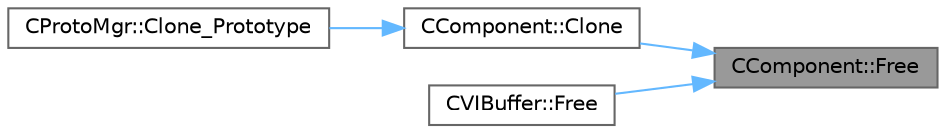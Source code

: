 digraph "CComponent::Free"
{
 // LATEX_PDF_SIZE
  bgcolor="transparent";
  edge [fontname=Helvetica,fontsize=10,labelfontname=Helvetica,labelfontsize=10];
  node [fontname=Helvetica,fontsize=10,shape=box,height=0.2,width=0.4];
  rankdir="RL";
  Node1 [id="Node000001",label="CComponent::Free",height=0.2,width=0.4,color="gray40", fillcolor="grey60", style="filled", fontcolor="black",tooltip=" "];
  Node1 -> Node2 [id="edge4_Node000001_Node000002",dir="back",color="steelblue1",style="solid",tooltip=" "];
  Node2 [id="Node000002",label="CComponent::Clone",height=0.2,width=0.4,color="grey40", fillcolor="white", style="filled",URL="$class_c_component.html#aa999b573db0494f2772e1ef75a45e5a1",tooltip=" "];
  Node2 -> Node3 [id="edge5_Node000002_Node000003",dir="back",color="steelblue1",style="solid",tooltip=" "];
  Node3 [id="Node000003",label="CProtoMgr::Clone_Prototype",height=0.2,width=0.4,color="grey40", fillcolor="white", style="filled",URL="$class_c_proto_mgr.html#a20b1853184d2c0b02277f62e0f53a09a",tooltip=" "];
  Node1 -> Node4 [id="edge6_Node000001_Node000004",dir="back",color="steelblue1",style="solid",tooltip=" "];
  Node4 [id="Node000004",label="CVIBuffer::Free",height=0.2,width=0.4,color="grey40", fillcolor="white", style="filled",URL="$class_c_v_i_buffer.html#a7d2b83dc8132f02206dba94379752540",tooltip=" "];
}
